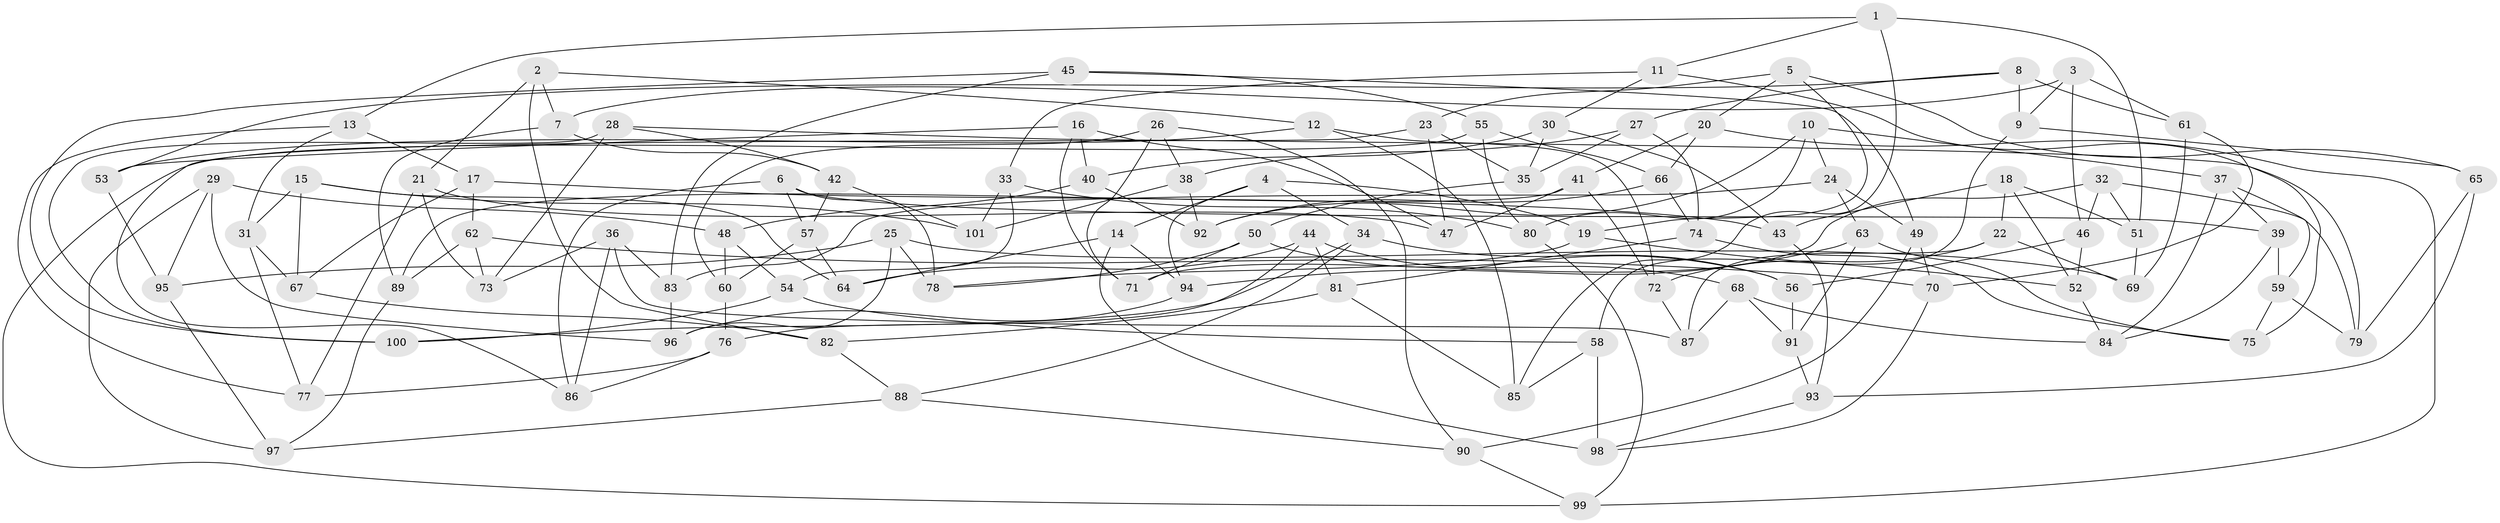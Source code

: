 // coarse degree distribution, {3: 0.1, 4: 0.6166666666666667, 1: 0.016666666666666666, 6: 0.03333333333333333, 8: 0.08333333333333333, 7: 0.016666666666666666, 5: 0.08333333333333333, 10: 0.03333333333333333, 9: 0.016666666666666666}
// Generated by graph-tools (version 1.1) at 2025/04/03/04/25 22:04:08]
// undirected, 101 vertices, 202 edges
graph export_dot {
graph [start="1"]
  node [color=gray90,style=filled];
  1;
  2;
  3;
  4;
  5;
  6;
  7;
  8;
  9;
  10;
  11;
  12;
  13;
  14;
  15;
  16;
  17;
  18;
  19;
  20;
  21;
  22;
  23;
  24;
  25;
  26;
  27;
  28;
  29;
  30;
  31;
  32;
  33;
  34;
  35;
  36;
  37;
  38;
  39;
  40;
  41;
  42;
  43;
  44;
  45;
  46;
  47;
  48;
  49;
  50;
  51;
  52;
  53;
  54;
  55;
  56;
  57;
  58;
  59;
  60;
  61;
  62;
  63;
  64;
  65;
  66;
  67;
  68;
  69;
  70;
  71;
  72;
  73;
  74;
  75;
  76;
  77;
  78;
  79;
  80;
  81;
  82;
  83;
  84;
  85;
  86;
  87;
  88;
  89;
  90;
  91;
  92;
  93;
  94;
  95;
  96;
  97;
  98;
  99;
  100;
  101;
  1 -- 11;
  1 -- 13;
  1 -- 51;
  1 -- 85;
  2 -- 12;
  2 -- 7;
  2 -- 82;
  2 -- 21;
  3 -- 9;
  3 -- 61;
  3 -- 7;
  3 -- 46;
  4 -- 34;
  4 -- 19;
  4 -- 94;
  4 -- 14;
  5 -- 20;
  5 -- 19;
  5 -- 65;
  5 -- 23;
  6 -- 57;
  6 -- 39;
  6 -- 86;
  6 -- 78;
  7 -- 89;
  7 -- 42;
  8 -- 53;
  8 -- 27;
  8 -- 61;
  8 -- 9;
  9 -- 58;
  9 -- 65;
  10 -- 80;
  10 -- 37;
  10 -- 92;
  10 -- 24;
  11 -- 33;
  11 -- 30;
  11 -- 75;
  12 -- 53;
  12 -- 85;
  12 -- 72;
  13 -- 17;
  13 -- 77;
  13 -- 31;
  14 -- 64;
  14 -- 94;
  14 -- 98;
  15 -- 31;
  15 -- 101;
  15 -- 64;
  15 -- 67;
  16 -- 47;
  16 -- 71;
  16 -- 53;
  16 -- 40;
  17 -- 62;
  17 -- 67;
  17 -- 43;
  18 -- 52;
  18 -- 51;
  18 -- 22;
  18 -- 43;
  19 -- 78;
  19 -- 52;
  20 -- 99;
  20 -- 66;
  20 -- 41;
  21 -- 47;
  21 -- 73;
  21 -- 77;
  22 -- 87;
  22 -- 69;
  22 -- 72;
  23 -- 86;
  23 -- 47;
  23 -- 35;
  24 -- 63;
  24 -- 83;
  24 -- 49;
  25 -- 95;
  25 -- 78;
  25 -- 96;
  25 -- 69;
  26 -- 90;
  26 -- 71;
  26 -- 38;
  26 -- 60;
  27 -- 38;
  27 -- 74;
  27 -- 35;
  28 -- 100;
  28 -- 42;
  28 -- 79;
  28 -- 73;
  29 -- 97;
  29 -- 95;
  29 -- 48;
  29 -- 96;
  30 -- 35;
  30 -- 43;
  30 -- 40;
  31 -- 77;
  31 -- 67;
  32 -- 51;
  32 -- 79;
  32 -- 71;
  32 -- 46;
  33 -- 80;
  33 -- 54;
  33 -- 101;
  34 -- 88;
  34 -- 100;
  34 -- 56;
  35 -- 50;
  36 -- 87;
  36 -- 86;
  36 -- 83;
  36 -- 73;
  37 -- 59;
  37 -- 84;
  37 -- 39;
  38 -- 92;
  38 -- 101;
  39 -- 84;
  39 -- 59;
  40 -- 48;
  40 -- 92;
  41 -- 89;
  41 -- 72;
  41 -- 47;
  42 -- 57;
  42 -- 101;
  43 -- 93;
  44 -- 68;
  44 -- 81;
  44 -- 76;
  44 -- 64;
  45 -- 83;
  45 -- 100;
  45 -- 49;
  45 -- 55;
  46 -- 52;
  46 -- 56;
  48 -- 54;
  48 -- 60;
  49 -- 90;
  49 -- 70;
  50 -- 78;
  50 -- 71;
  50 -- 56;
  51 -- 69;
  52 -- 84;
  53 -- 95;
  54 -- 100;
  54 -- 58;
  55 -- 66;
  55 -- 99;
  55 -- 80;
  56 -- 91;
  57 -- 64;
  57 -- 60;
  58 -- 85;
  58 -- 98;
  59 -- 75;
  59 -- 79;
  60 -- 76;
  61 -- 69;
  61 -- 70;
  62 -- 73;
  62 -- 89;
  62 -- 70;
  63 -- 94;
  63 -- 91;
  63 -- 75;
  65 -- 79;
  65 -- 93;
  66 -- 74;
  66 -- 92;
  67 -- 82;
  68 -- 87;
  68 -- 84;
  68 -- 91;
  70 -- 98;
  72 -- 87;
  74 -- 75;
  74 -- 81;
  76 -- 77;
  76 -- 86;
  80 -- 99;
  81 -- 82;
  81 -- 85;
  82 -- 88;
  83 -- 96;
  88 -- 97;
  88 -- 90;
  89 -- 97;
  90 -- 99;
  91 -- 93;
  93 -- 98;
  94 -- 96;
  95 -- 97;
}
